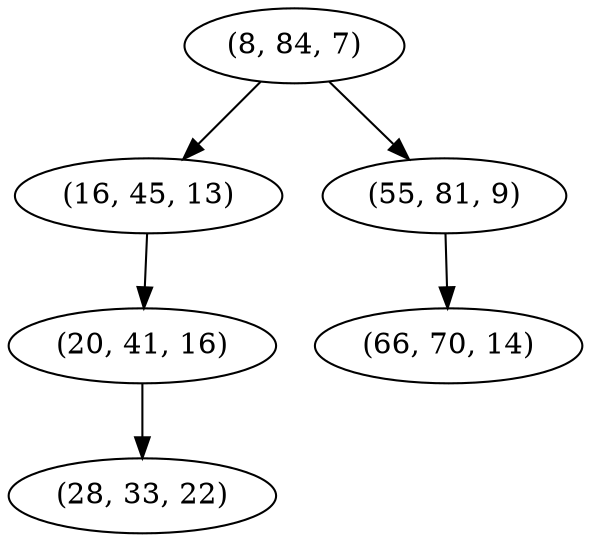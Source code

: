 digraph tree {
    "(8, 84, 7)";
    "(16, 45, 13)";
    "(20, 41, 16)";
    "(28, 33, 22)";
    "(55, 81, 9)";
    "(66, 70, 14)";
    "(8, 84, 7)" -> "(16, 45, 13)";
    "(8, 84, 7)" -> "(55, 81, 9)";
    "(16, 45, 13)" -> "(20, 41, 16)";
    "(20, 41, 16)" -> "(28, 33, 22)";
    "(55, 81, 9)" -> "(66, 70, 14)";
}
